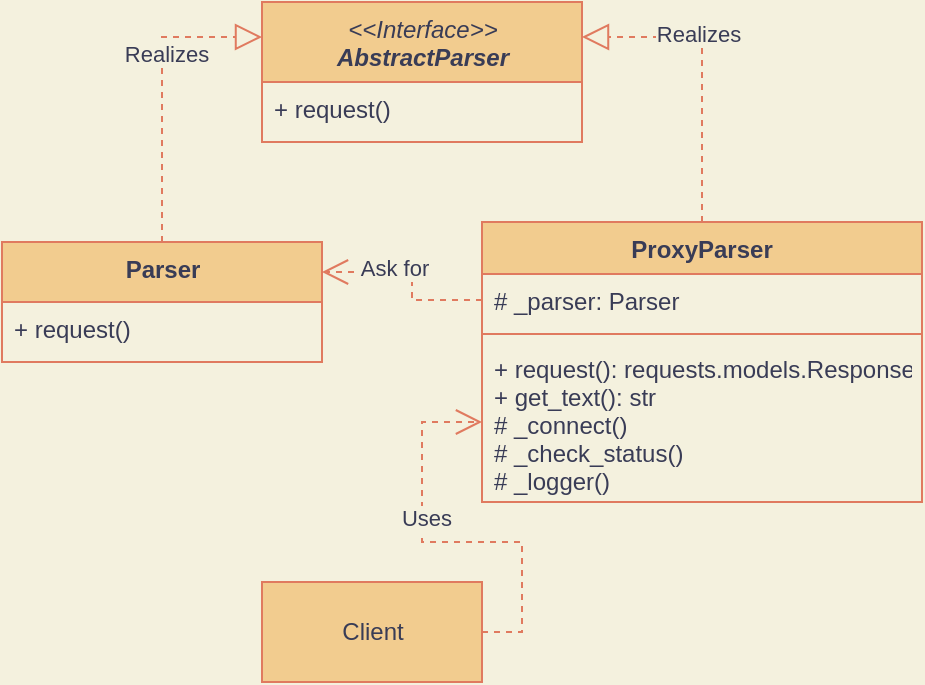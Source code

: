 <mxfile version="13.7.9" type="embed"><diagram id="C5RBs43oDa-KdzZeNtuy" name="Page-1"><mxGraphModel dx="992" dy="709" grid="1" gridSize="10" guides="1" tooltips="1" connect="1" arrows="1" fold="1" page="1" pageScale="1" pageWidth="827" pageHeight="1169" background="#F4F1DE" math="0" shadow="0"><root><mxCell id="WIyWlLk6GJQsqaUBKTNV-0"/><mxCell id="WIyWlLk6GJQsqaUBKTNV-1" parent="WIyWlLk6GJQsqaUBKTNV-0"/><mxCell id="NTAmd5EcglqV2j0BJcSU-0" value="&amp;lt;&amp;lt;Interface&amp;gt;&amp;gt;&lt;br&gt;&lt;b&gt;AbstractParser&lt;/b&gt;" style="swimlane;fontStyle=2;align=center;verticalAlign=top;childLayout=stackLayout;horizontal=1;startSize=40;horizontalStack=0;resizeParent=1;resizeParentMax=0;resizeLast=0;collapsible=1;marginBottom=0;html=1;fillColor=#F2CC8F;strokeColor=#E07A5F;fontColor=#393C56;" parent="WIyWlLk6GJQsqaUBKTNV-1" vertex="1"><mxGeometry x="180" y="30" width="160" height="70" as="geometry"/></mxCell><mxCell id="NTAmd5EcglqV2j0BJcSU-1" value="+ request()" style="text;strokeColor=none;fillColor=none;align=left;verticalAlign=top;spacingLeft=4;spacingRight=4;overflow=hidden;rotatable=0;points=[[0,0.5],[1,0.5]];portConstraint=eastwest;fontColor=#393C56;" parent="NTAmd5EcglqV2j0BJcSU-0" vertex="1"><mxGeometry y="40" width="160" height="30" as="geometry"/></mxCell><mxCell id="NTAmd5EcglqV2j0BJcSU-2" value="&lt;b style=&quot;font-style: normal&quot;&gt;Parser&lt;/b&gt;" style="swimlane;fontStyle=2;align=center;verticalAlign=top;childLayout=stackLayout;horizontal=1;startSize=30;horizontalStack=0;resizeParent=1;resizeParentMax=0;resizeLast=0;collapsible=1;marginBottom=0;html=1;fillColor=#F2CC8F;strokeColor=#E07A5F;fontColor=#393C56;" parent="WIyWlLk6GJQsqaUBKTNV-1" vertex="1"><mxGeometry x="50" y="150" width="160" height="60" as="geometry"/></mxCell><mxCell id="NTAmd5EcglqV2j0BJcSU-3" value="+ request()" style="text;strokeColor=none;fillColor=none;align=left;verticalAlign=top;spacingLeft=4;spacingRight=4;overflow=hidden;rotatable=0;points=[[0,0.5],[1,0.5]];portConstraint=eastwest;fontColor=#393C56;" parent="NTAmd5EcglqV2j0BJcSU-2" vertex="1"><mxGeometry y="30" width="160" height="30" as="geometry"/></mxCell><mxCell id="NTAmd5EcglqV2j0BJcSU-6" value="ProxyParser" style="swimlane;fontStyle=1;align=center;verticalAlign=top;childLayout=stackLayout;horizontal=1;startSize=26;horizontalStack=0;resizeParent=1;resizeParentMax=0;resizeLast=0;collapsible=1;marginBottom=0;fontColor=#393C56;fillColor=#F2CC8F;strokeColor=#E07A5F;" parent="WIyWlLk6GJQsqaUBKTNV-1" vertex="1"><mxGeometry x="290" y="140" width="220" height="140" as="geometry"/></mxCell><mxCell id="NTAmd5EcglqV2j0BJcSU-7" value="# _parser: Parser" style="text;strokeColor=none;fillColor=none;align=left;verticalAlign=top;spacingLeft=4;spacingRight=4;overflow=hidden;rotatable=0;points=[[0,0.5],[1,0.5]];portConstraint=eastwest;fontColor=#393C56;" parent="NTAmd5EcglqV2j0BJcSU-6" vertex="1"><mxGeometry y="26" width="220" height="26" as="geometry"/></mxCell><mxCell id="NTAmd5EcglqV2j0BJcSU-8" value="" style="line;strokeWidth=1;fillColor=none;align=left;verticalAlign=middle;spacingTop=-1;spacingLeft=3;spacingRight=3;rotatable=0;labelPosition=right;points=[];portConstraint=eastwest;labelBackgroundColor=#F4F1DE;strokeColor=#E07A5F;fontColor=#393C56;" parent="NTAmd5EcglqV2j0BJcSU-6" vertex="1"><mxGeometry y="52" width="220" height="8" as="geometry"/></mxCell><mxCell id="NTAmd5EcglqV2j0BJcSU-9" value="+ request(): requests.models.Response&#10;+ get_text(): str&#10;# _connect()&#10;# _check_status()&#10;# _logger()&#10;" style="text;strokeColor=none;fillColor=none;align=left;verticalAlign=top;spacingLeft=4;spacingRight=4;overflow=hidden;rotatable=0;points=[[0,0.5],[1,0.5]];portConstraint=eastwest;fontColor=#393C56;" parent="NTAmd5EcglqV2j0BJcSU-6" vertex="1"><mxGeometry y="60" width="220" height="80" as="geometry"/></mxCell><mxCell id="NTAmd5EcglqV2j0BJcSU-11" style="edgeStyle=orthogonalEdgeStyle;rounded=0;orthogonalLoop=1;jettySize=auto;html=1;exitX=0.5;exitY=0;exitDx=0;exitDy=0;endSize=11;startSize=11;endArrow=block;endFill=0;dashed=1;entryX=0;entryY=0.25;entryDx=0;entryDy=0;labelBackgroundColor=#F4F1DE;strokeColor=#E07A5F;fontColor=#393C56;" parent="WIyWlLk6GJQsqaUBKTNV-1" source="NTAmd5EcglqV2j0BJcSU-2" target="NTAmd5EcglqV2j0BJcSU-0" edge="1"><mxGeometry relative="1" as="geometry"><mxPoint x="120" y="415" as="sourcePoint"/><mxPoint x="80" y="70" as="targetPoint"/></mxGeometry></mxCell><mxCell id="NTAmd5EcglqV2j0BJcSU-12" value="Realizes" style="edgeLabel;html=1;align=center;verticalAlign=middle;resizable=0;points=[];fontColor=#393C56;labelBackgroundColor=#F4F1DE;" parent="NTAmd5EcglqV2j0BJcSU-11" vertex="1" connectable="0"><mxGeometry x="0.241" y="-2" relative="1" as="geometry"><mxPoint as="offset"/></mxGeometry></mxCell><mxCell id="NTAmd5EcglqV2j0BJcSU-13" style="edgeStyle=orthogonalEdgeStyle;rounded=0;orthogonalLoop=1;jettySize=auto;html=1;entryX=1;entryY=0.25;entryDx=0;entryDy=0;endSize=11;startSize=11;endArrow=block;endFill=0;dashed=1;exitX=0.5;exitY=0;exitDx=0;exitDy=0;labelBackgroundColor=#F4F1DE;strokeColor=#E07A5F;fontColor=#393C56;" parent="WIyWlLk6GJQsqaUBKTNV-1" source="NTAmd5EcglqV2j0BJcSU-6" target="NTAmd5EcglqV2j0BJcSU-0" edge="1"><mxGeometry relative="1" as="geometry"><mxPoint x="480" y="100" as="sourcePoint"/><mxPoint x="140" y="160" as="targetPoint"/></mxGeometry></mxCell><mxCell id="NTAmd5EcglqV2j0BJcSU-14" value="Realizes" style="edgeLabel;html=1;align=center;verticalAlign=middle;resizable=0;points=[];fontColor=#393C56;labelBackgroundColor=#F4F1DE;" parent="NTAmd5EcglqV2j0BJcSU-13" vertex="1" connectable="0"><mxGeometry x="0.241" y="-2" relative="1" as="geometry"><mxPoint as="offset"/></mxGeometry></mxCell><mxCell id="NTAmd5EcglqV2j0BJcSU-15" style="edgeStyle=orthogonalEdgeStyle;rounded=0;orthogonalLoop=1;jettySize=auto;html=1;exitX=0;exitY=0.5;exitDx=0;exitDy=0;entryX=1;entryY=0.25;entryDx=0;entryDy=0;endSize=11;startSize=11;endArrow=open;endFill=0;dashed=1;fontColor=#393C56;labelBackgroundColor=#F4F1DE;strokeColor=#E07A5F;" parent="WIyWlLk6GJQsqaUBKTNV-1" source="NTAmd5EcglqV2j0BJcSU-7" target="NTAmd5EcglqV2j0BJcSU-2" edge="1"><mxGeometry relative="1" as="geometry"><mxPoint x="159.2" y="380.049" as="sourcePoint"/><mxPoint x="110" y="467.917" as="targetPoint"/></mxGeometry></mxCell><mxCell id="NTAmd5EcglqV2j0BJcSU-16" value="Ask for" style="edgeLabel;html=1;align=center;verticalAlign=middle;resizable=0;points=[];fontColor=#393C56;labelBackgroundColor=#F4F1DE;" parent="NTAmd5EcglqV2j0BJcSU-15" vertex="1" connectable="0"><mxGeometry x="0.241" y="-2" relative="1" as="geometry"><mxPoint as="offset"/></mxGeometry></mxCell><mxCell id="NTAmd5EcglqV2j0BJcSU-17" value="Client" style="html=1;fillColor=#F2CC8F;strokeColor=#E07A5F;fontColor=#393C56;" parent="WIyWlLk6GJQsqaUBKTNV-1" vertex="1"><mxGeometry x="180" y="320" width="110" height="50" as="geometry"/></mxCell><mxCell id="NTAmd5EcglqV2j0BJcSU-18" style="edgeStyle=orthogonalEdgeStyle;rounded=0;orthogonalLoop=1;jettySize=auto;html=1;exitX=1;exitY=0.5;exitDx=0;exitDy=0;endSize=11;startSize=11;endArrow=open;endFill=0;dashed=1;fontColor=#393C56;labelBackgroundColor=#F4F1DE;strokeColor=#E07A5F;" parent="WIyWlLk6GJQsqaUBKTNV-1" source="NTAmd5EcglqV2j0BJcSU-17" target="NTAmd5EcglqV2j0BJcSU-9" edge="1"><mxGeometry relative="1" as="geometry"><mxPoint x="419.2" y="360.049" as="sourcePoint"/><mxPoint x="370" y="447.917" as="targetPoint"/></mxGeometry></mxCell><mxCell id="NTAmd5EcglqV2j0BJcSU-19" value="Uses" style="edgeLabel;html=1;align=center;verticalAlign=middle;resizable=0;points=[];fontColor=#393C56;labelBackgroundColor=#F4F1DE;" parent="NTAmd5EcglqV2j0BJcSU-18" vertex="1" connectable="0"><mxGeometry x="0.241" y="-2" relative="1" as="geometry"><mxPoint as="offset"/></mxGeometry></mxCell></root></mxGraphModel></diagram></mxfile>